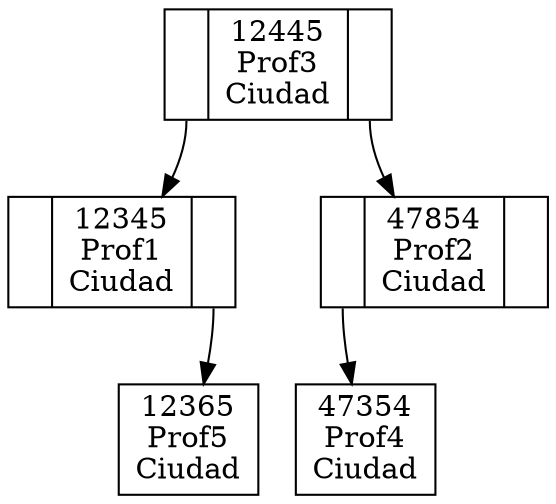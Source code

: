 digraph arbol {
rankdir=TB
node [shape = record];
nodo12445 [ label ="<C0>|12445\nProf3\nCiudad|<C1>"];
nodo12345 [ label ="<C0>|12345\nProf1\nCiudad|<C1>"];
nodo12365 [ label ="12365\nProf5\nCiudad"];
nodo12345:C1->nodo12365
nodo12445:C0->nodo12345
nodo47854 [ label ="<C0>|47854\nProf2\nCiudad|<C1>"];
nodo47354 [ label ="47354\nProf4\nCiudad"];
nodo47854:C0->nodo47354
nodo12445:C1->nodo47854
}
